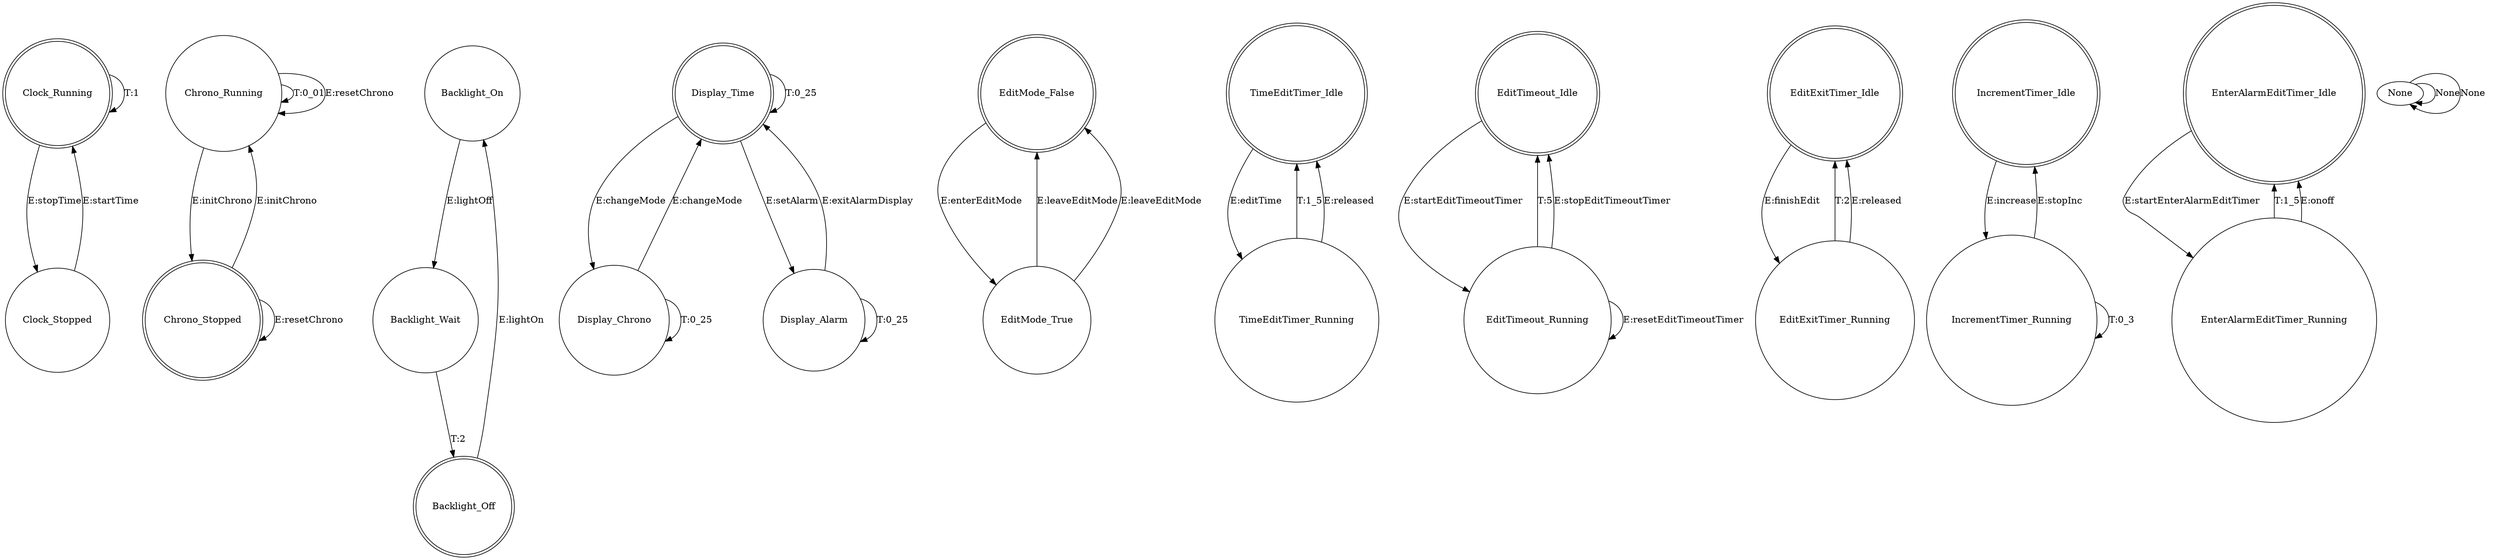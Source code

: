 digraph digitalwatch {
  Clock_Running [shape=doublecircle]
  Clock_Stopped [shape=circle]
  Chrono_Running [shape=circle]
  Chrono_Stopped [shape=doublecircle]
  Backlight_On [shape=circle]
  Backlight_Wait [shape=circle]
  Backlight_Off [shape=doublecircle]
  Display_Time [shape=doublecircle]
  Display_Chrono [shape=circle]
  Display_Alarm [shape=circle]
  EditMode_False [shape=doublecircle]
  EditMode_True [shape=circle]
  TimeEditTimer_Idle [shape=doublecircle]
  TimeEditTimer_Running [shape=circle]
  EditTimeout_Idle [shape=doublecircle]
  EditTimeout_Running [shape=circle]
  EditExitTimer_Idle [shape=doublecircle]
  EditExitTimer_Running [shape=circle]
  IncrementTimer_Idle [shape=doublecircle]
  IncrementTimer_Running [shape=circle]
  EnterAlarmEditTimer_Idle [shape=doublecircle]
  EnterAlarmEditTimer_Running [shape=circle]
  Clock_Running -> Clock_Running [label="T:1"]
  Clock_Running -> Clock_Stopped [label="E:stopTime"]
  Clock_Stopped -> Clock_Running [label="E:startTime"]
  Backlight_Off -> Backlight_On [label="E:lightOn"]
  Backlight_On -> Backlight_Wait [label="E:lightOff"]
  Backlight_Wait -> Backlight_Off [label="T:2"]
  Display_Time -> Display_Time [label="T:0_25"]
  Display_Chrono -> Display_Chrono [label="T:0_25"]
  Display_Time -> Display_Chrono [label="E:changeMode"]
  Display_Chrono -> Display_Time [label="E:changeMode"]
  Display_Alarm -> Display_Alarm [label="T:0_25"]
  Display_Time -> Display_Alarm [label="E:setAlarm"]
  Display_Alarm -> Display_Time [label="E:exitAlarmDisplay"]
  Chrono_Running -> Chrono_Running [label="T:0_01"]
  Chrono_Stopped -> Chrono_Running [label="E:initChrono"]
  Chrono_Running -> Chrono_Stopped [label="E:initChrono"]
  Chrono_Running -> Chrono_Running [label="E:resetChrono"]
  Chrono_Stopped -> Chrono_Stopped [label="E:resetChrono"]
  TimeEditTimer_Idle -> TimeEditTimer_Running [label="E:editTime"]
  TimeEditTimer_Running -> TimeEditTimer_Idle [label="T:1_5"]
  TimeEditTimer_Running -> TimeEditTimer_Idle [label="E:released"]
  EditExitTimer_Idle -> EditExitTimer_Running [label="E:finishEdit"]
  EditExitTimer_Running -> EditExitTimer_Idle [label="T:2"]
  EditExitTimer_Running -> EditExitTimer_Idle [label="E:released"]
  EditMode_False -> EditMode_True [label="E:enterEditMode"]
  EditMode_True -> EditMode_False [label="E:leaveEditMode"]
  None -> None [label="None"]
  EditMode_True -> EditMode_False [label="E:leaveEditMode"]
  EditTimeout_Idle -> EditTimeout_Running [label="E:startEditTimeoutTimer"]
  EditTimeout_Running -> EditTimeout_Idle [label="T:5"]
  EditTimeout_Running -> EditTimeout_Idle [label="E:stopEditTimeoutTimer"]
  EditTimeout_Running -> EditTimeout_Running [label="E:resetEditTimeoutTimer"]
  IncrementTimer_Idle -> IncrementTimer_Running [label="E:increase"]
  IncrementTimer_Running -> IncrementTimer_Running [label="T:0_3"]
  IncrementTimer_Running -> IncrementTimer_Idle [label="E:stopInc"]
  EnterAlarmEditTimer_Idle -> EnterAlarmEditTimer_Running [label="E:startEnterAlarmEditTimer"]
  EnterAlarmEditTimer_Running -> EnterAlarmEditTimer_Idle [label="T:1_5"]
  EnterAlarmEditTimer_Running -> EnterAlarmEditTimer_Idle [label="E:onoff"]
  None -> None [label="None"]
}
